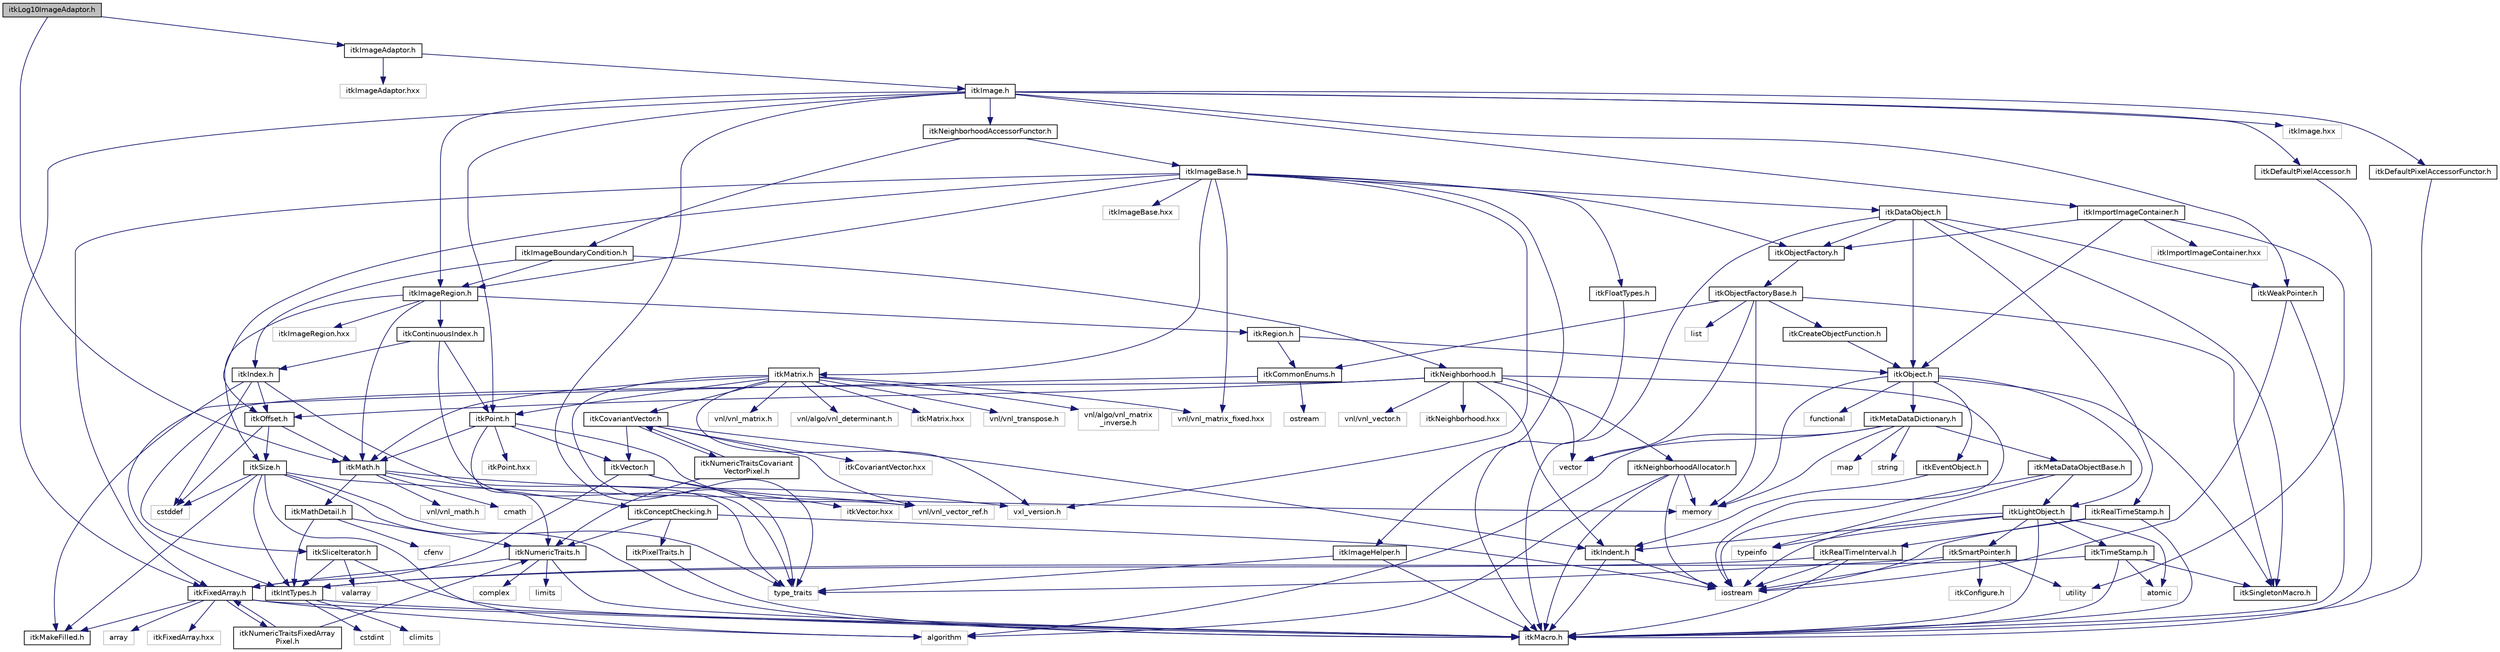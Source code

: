 digraph "itkLog10ImageAdaptor.h"
{
 // LATEX_PDF_SIZE
  edge [fontname="Helvetica",fontsize="10",labelfontname="Helvetica",labelfontsize="10"];
  node [fontname="Helvetica",fontsize="10",shape=record];
  Node1 [label="itkLog10ImageAdaptor.h",height=0.2,width=0.4,color="black", fillcolor="grey75", style="filled", fontcolor="black",tooltip=" "];
  Node1 -> Node2 [color="midnightblue",fontsize="10",style="solid",fontname="Helvetica"];
  Node2 [label="itkImageAdaptor.h",height=0.2,width=0.4,color="black", fillcolor="white", style="filled",URL="$itkImageAdaptor_8h.html",tooltip=" "];
  Node2 -> Node3 [color="midnightblue",fontsize="10",style="solid",fontname="Helvetica"];
  Node3 [label="itkImage.h",height=0.2,width=0.4,color="black", fillcolor="white", style="filled",URL="$itkImage_8h.html",tooltip=" "];
  Node3 -> Node4 [color="midnightblue",fontsize="10",style="solid",fontname="Helvetica"];
  Node4 [label="itkImageRegion.h",height=0.2,width=0.4,color="black", fillcolor="white", style="filled",URL="$itkImageRegion_8h.html",tooltip=" "];
  Node4 -> Node5 [color="midnightblue",fontsize="10",style="solid",fontname="Helvetica"];
  Node5 [label="itkRegion.h",height=0.2,width=0.4,color="black", fillcolor="white", style="filled",URL="$itkRegion_8h.html",tooltip=" "];
  Node5 -> Node6 [color="midnightblue",fontsize="10",style="solid",fontname="Helvetica"];
  Node6 [label="itkObject.h",height=0.2,width=0.4,color="black", fillcolor="white", style="filled",URL="$itkObject_8h.html",tooltip=" "];
  Node6 -> Node7 [color="midnightblue",fontsize="10",style="solid",fontname="Helvetica"];
  Node7 [label="itkLightObject.h",height=0.2,width=0.4,color="black", fillcolor="white", style="filled",URL="$itkLightObject_8h.html",tooltip=" "];
  Node7 -> Node8 [color="midnightblue",fontsize="10",style="solid",fontname="Helvetica"];
  Node8 [label="itkMacro.h",height=0.2,width=0.4,color="black", fillcolor="white", style="filled",URL="$itkMacro_8h.html",tooltip=" "];
  Node7 -> Node9 [color="midnightblue",fontsize="10",style="solid",fontname="Helvetica"];
  Node9 [label="itkSmartPointer.h",height=0.2,width=0.4,color="black", fillcolor="white", style="filled",URL="$itkSmartPointer_8h.html",tooltip=" "];
  Node9 -> Node10 [color="midnightblue",fontsize="10",style="solid",fontname="Helvetica"];
  Node10 [label="iostream",height=0.2,width=0.4,color="grey75", fillcolor="white", style="filled",tooltip=" "];
  Node9 -> Node11 [color="midnightblue",fontsize="10",style="solid",fontname="Helvetica"];
  Node11 [label="utility",height=0.2,width=0.4,color="grey75", fillcolor="white", style="filled",tooltip=" "];
  Node9 -> Node12 [color="midnightblue",fontsize="10",style="solid",fontname="Helvetica"];
  Node12 [label="type_traits",height=0.2,width=0.4,color="grey75", fillcolor="white", style="filled",tooltip=" "];
  Node9 -> Node13 [color="midnightblue",fontsize="10",style="solid",fontname="Helvetica"];
  Node13 [label="itkConfigure.h",height=0.2,width=0.4,color="grey75", fillcolor="white", style="filled",tooltip=" "];
  Node7 -> Node14 [color="midnightblue",fontsize="10",style="solid",fontname="Helvetica"];
  Node14 [label="itkTimeStamp.h",height=0.2,width=0.4,color="black", fillcolor="white", style="filled",URL="$itkTimeStamp_8h.html",tooltip=" "];
  Node14 -> Node8 [color="midnightblue",fontsize="10",style="solid",fontname="Helvetica"];
  Node14 -> Node15 [color="midnightblue",fontsize="10",style="solid",fontname="Helvetica"];
  Node15 [label="itkIntTypes.h",height=0.2,width=0.4,color="black", fillcolor="white", style="filled",URL="$itkIntTypes_8h.html",tooltip=" "];
  Node15 -> Node8 [color="midnightblue",fontsize="10",style="solid",fontname="Helvetica"];
  Node15 -> Node16 [color="midnightblue",fontsize="10",style="solid",fontname="Helvetica"];
  Node16 [label="cstdint",height=0.2,width=0.4,color="grey75", fillcolor="white", style="filled",tooltip=" "];
  Node15 -> Node17 [color="midnightblue",fontsize="10",style="solid",fontname="Helvetica"];
  Node17 [label="climits",height=0.2,width=0.4,color="grey75", fillcolor="white", style="filled",tooltip=" "];
  Node14 -> Node18 [color="midnightblue",fontsize="10",style="solid",fontname="Helvetica"];
  Node18 [label="atomic",height=0.2,width=0.4,color="grey75", fillcolor="white", style="filled",tooltip=" "];
  Node14 -> Node19 [color="midnightblue",fontsize="10",style="solid",fontname="Helvetica"];
  Node19 [label="itkSingletonMacro.h",height=0.2,width=0.4,color="black", fillcolor="white", style="filled",URL="$itkSingletonMacro_8h.html",tooltip=" "];
  Node7 -> Node20 [color="midnightblue",fontsize="10",style="solid",fontname="Helvetica"];
  Node20 [label="itkIndent.h",height=0.2,width=0.4,color="black", fillcolor="white", style="filled",URL="$itkIndent_8h.html",tooltip=" "];
  Node20 -> Node8 [color="midnightblue",fontsize="10",style="solid",fontname="Helvetica"];
  Node20 -> Node10 [color="midnightblue",fontsize="10",style="solid",fontname="Helvetica"];
  Node7 -> Node18 [color="midnightblue",fontsize="10",style="solid",fontname="Helvetica"];
  Node7 -> Node10 [color="midnightblue",fontsize="10",style="solid",fontname="Helvetica"];
  Node7 -> Node21 [color="midnightblue",fontsize="10",style="solid",fontname="Helvetica"];
  Node21 [label="typeinfo",height=0.2,width=0.4,color="grey75", fillcolor="white", style="filled",tooltip=" "];
  Node6 -> Node22 [color="midnightblue",fontsize="10",style="solid",fontname="Helvetica"];
  Node22 [label="itkEventObject.h",height=0.2,width=0.4,color="black", fillcolor="white", style="filled",URL="$itkEventObject_8h.html",tooltip=" "];
  Node22 -> Node20 [color="midnightblue",fontsize="10",style="solid",fontname="Helvetica"];
  Node6 -> Node23 [color="midnightblue",fontsize="10",style="solid",fontname="Helvetica"];
  Node23 [label="itkMetaDataDictionary.h",height=0.2,width=0.4,color="black", fillcolor="white", style="filled",URL="$itkMetaDataDictionary_8h.html",tooltip=" "];
  Node23 -> Node24 [color="midnightblue",fontsize="10",style="solid",fontname="Helvetica"];
  Node24 [label="itkMetaDataObjectBase.h",height=0.2,width=0.4,color="black", fillcolor="white", style="filled",URL="$itkMetaDataObjectBase_8h.html",tooltip=" "];
  Node24 -> Node7 [color="midnightblue",fontsize="10",style="solid",fontname="Helvetica"];
  Node24 -> Node21 [color="midnightblue",fontsize="10",style="solid",fontname="Helvetica"];
  Node24 -> Node10 [color="midnightblue",fontsize="10",style="solid",fontname="Helvetica"];
  Node23 -> Node25 [color="midnightblue",fontsize="10",style="solid",fontname="Helvetica"];
  Node25 [label="algorithm",height=0.2,width=0.4,color="grey75", fillcolor="white", style="filled",tooltip=" "];
  Node23 -> Node26 [color="midnightblue",fontsize="10",style="solid",fontname="Helvetica"];
  Node26 [label="vector",height=0.2,width=0.4,color="grey75", fillcolor="white", style="filled",tooltip=" "];
  Node23 -> Node27 [color="midnightblue",fontsize="10",style="solid",fontname="Helvetica"];
  Node27 [label="map",height=0.2,width=0.4,color="grey75", fillcolor="white", style="filled",tooltip=" "];
  Node23 -> Node28 [color="midnightblue",fontsize="10",style="solid",fontname="Helvetica"];
  Node28 [label="string",height=0.2,width=0.4,color="grey75", fillcolor="white", style="filled",tooltip=" "];
  Node23 -> Node29 [color="midnightblue",fontsize="10",style="solid",fontname="Helvetica"];
  Node29 [label="memory",height=0.2,width=0.4,color="grey75", fillcolor="white", style="filled",tooltip=" "];
  Node6 -> Node19 [color="midnightblue",fontsize="10",style="solid",fontname="Helvetica"];
  Node6 -> Node30 [color="midnightblue",fontsize="10",style="solid",fontname="Helvetica"];
  Node30 [label="functional",height=0.2,width=0.4,color="grey75", fillcolor="white", style="filled",tooltip=" "];
  Node6 -> Node29 [color="midnightblue",fontsize="10",style="solid",fontname="Helvetica"];
  Node5 -> Node31 [color="midnightblue",fontsize="10",style="solid",fontname="Helvetica"];
  Node31 [label="itkCommonEnums.h",height=0.2,width=0.4,color="black", fillcolor="white", style="filled",URL="$itkCommonEnums_8h.html",tooltip=" "];
  Node31 -> Node15 [color="midnightblue",fontsize="10",style="solid",fontname="Helvetica"];
  Node31 -> Node32 [color="midnightblue",fontsize="10",style="solid",fontname="Helvetica"];
  Node32 [label="ostream",height=0.2,width=0.4,color="grey75", fillcolor="white", style="filled",tooltip=" "];
  Node4 -> Node33 [color="midnightblue",fontsize="10",style="solid",fontname="Helvetica"];
  Node33 [label="itkSize.h",height=0.2,width=0.4,color="black", fillcolor="white", style="filled",URL="$itkSize_8h.html",tooltip=" "];
  Node33 -> Node15 [color="midnightblue",fontsize="10",style="solid",fontname="Helvetica"];
  Node33 -> Node8 [color="midnightblue",fontsize="10",style="solid",fontname="Helvetica"];
  Node33 -> Node34 [color="midnightblue",fontsize="10",style="solid",fontname="Helvetica"];
  Node34 [label="itkMakeFilled.h",height=0.2,width=0.4,color="black", fillcolor="white", style="filled",URL="$itkMakeFilled_8h.html",tooltip=" "];
  Node33 -> Node25 [color="midnightblue",fontsize="10",style="solid",fontname="Helvetica"];
  Node33 -> Node35 [color="midnightblue",fontsize="10",style="solid",fontname="Helvetica"];
  Node35 [label="cstddef",height=0.2,width=0.4,color="grey75", fillcolor="white", style="filled",tooltip=" "];
  Node33 -> Node12 [color="midnightblue",fontsize="10",style="solid",fontname="Helvetica"];
  Node33 -> Node29 [color="midnightblue",fontsize="10",style="solid",fontname="Helvetica"];
  Node4 -> Node36 [color="midnightblue",fontsize="10",style="solid",fontname="Helvetica"];
  Node36 [label="itkContinuousIndex.h",height=0.2,width=0.4,color="black", fillcolor="white", style="filled",URL="$itkContinuousIndex_8h.html",tooltip=" "];
  Node36 -> Node37 [color="midnightblue",fontsize="10",style="solid",fontname="Helvetica"];
  Node37 [label="itkPoint.h",height=0.2,width=0.4,color="black", fillcolor="white", style="filled",URL="$itkPoint_8h.html",tooltip=" "];
  Node37 -> Node38 [color="midnightblue",fontsize="10",style="solid",fontname="Helvetica"];
  Node38 [label="itkNumericTraits.h",height=0.2,width=0.4,color="black", fillcolor="white", style="filled",URL="$itkNumericTraits_8h.html",tooltip=" "];
  Node38 -> Node8 [color="midnightblue",fontsize="10",style="solid",fontname="Helvetica"];
  Node38 -> Node39 [color="midnightblue",fontsize="10",style="solid",fontname="Helvetica"];
  Node39 [label="limits",height=0.2,width=0.4,color="grey75", fillcolor="white", style="filled",tooltip=" "];
  Node38 -> Node40 [color="midnightblue",fontsize="10",style="solid",fontname="Helvetica"];
  Node40 [label="complex",height=0.2,width=0.4,color="grey75", fillcolor="white", style="filled",tooltip=" "];
  Node38 -> Node41 [color="midnightblue",fontsize="10",style="solid",fontname="Helvetica"];
  Node41 [label="itkFixedArray.h",height=0.2,width=0.4,color="black", fillcolor="white", style="filled",URL="$itkFixedArray_8h.html",tooltip=" "];
  Node41 -> Node8 [color="midnightblue",fontsize="10",style="solid",fontname="Helvetica"];
  Node41 -> Node34 [color="midnightblue",fontsize="10",style="solid",fontname="Helvetica"];
  Node41 -> Node25 [color="midnightblue",fontsize="10",style="solid",fontname="Helvetica"];
  Node41 -> Node42 [color="midnightblue",fontsize="10",style="solid",fontname="Helvetica"];
  Node42 [label="array",height=0.2,width=0.4,color="grey75", fillcolor="white", style="filled",tooltip=" "];
  Node41 -> Node43 [color="midnightblue",fontsize="10",style="solid",fontname="Helvetica"];
  Node43 [label="itkFixedArray.hxx",height=0.2,width=0.4,color="grey75", fillcolor="white", style="filled",tooltip=" "];
  Node41 -> Node44 [color="midnightblue",fontsize="10",style="solid",fontname="Helvetica"];
  Node44 [label="itkNumericTraitsFixedArray\lPixel.h",height=0.2,width=0.4,color="black", fillcolor="white", style="filled",URL="$itkNumericTraitsFixedArrayPixel_8h.html",tooltip=" "];
  Node44 -> Node38 [color="midnightblue",fontsize="10",style="solid",fontname="Helvetica"];
  Node44 -> Node41 [color="midnightblue",fontsize="10",style="solid",fontname="Helvetica"];
  Node37 -> Node45 [color="midnightblue",fontsize="10",style="solid",fontname="Helvetica"];
  Node45 [label="itkVector.h",height=0.2,width=0.4,color="black", fillcolor="white", style="filled",URL="$itkVector_8h.html",tooltip=" "];
  Node45 -> Node41 [color="midnightblue",fontsize="10",style="solid",fontname="Helvetica"];
  Node45 -> Node46 [color="midnightblue",fontsize="10",style="solid",fontname="Helvetica"];
  Node46 [label="vnl/vnl_vector_ref.h",height=0.2,width=0.4,color="grey75", fillcolor="white", style="filled",tooltip=" "];
  Node45 -> Node47 [color="midnightblue",fontsize="10",style="solid",fontname="Helvetica"];
  Node47 [label="itkVector.hxx",height=0.2,width=0.4,color="grey75", fillcolor="white", style="filled",tooltip=" "];
  Node37 -> Node46 [color="midnightblue",fontsize="10",style="solid",fontname="Helvetica"];
  Node37 -> Node48 [color="midnightblue",fontsize="10",style="solid",fontname="Helvetica"];
  Node48 [label="itkMath.h",height=0.2,width=0.4,color="black", fillcolor="white", style="filled",URL="$itkMath_8h.html",tooltip=" "];
  Node48 -> Node49 [color="midnightblue",fontsize="10",style="solid",fontname="Helvetica"];
  Node49 [label="cmath",height=0.2,width=0.4,color="grey75", fillcolor="white", style="filled",tooltip=" "];
  Node48 -> Node50 [color="midnightblue",fontsize="10",style="solid",fontname="Helvetica"];
  Node50 [label="itkMathDetail.h",height=0.2,width=0.4,color="black", fillcolor="white", style="filled",URL="$itkMathDetail_8h.html",tooltip=" "];
  Node50 -> Node15 [color="midnightblue",fontsize="10",style="solid",fontname="Helvetica"];
  Node50 -> Node38 [color="midnightblue",fontsize="10",style="solid",fontname="Helvetica"];
  Node50 -> Node51 [color="midnightblue",fontsize="10",style="solid",fontname="Helvetica"];
  Node51 [label="cfenv",height=0.2,width=0.4,color="grey75", fillcolor="white", style="filled",tooltip=" "];
  Node48 -> Node52 [color="midnightblue",fontsize="10",style="solid",fontname="Helvetica"];
  Node52 [label="itkConceptChecking.h",height=0.2,width=0.4,color="black", fillcolor="white", style="filled",URL="$itkConceptChecking_8h.html",tooltip=" "];
  Node52 -> Node53 [color="midnightblue",fontsize="10",style="solid",fontname="Helvetica"];
  Node53 [label="itkPixelTraits.h",height=0.2,width=0.4,color="black", fillcolor="white", style="filled",URL="$itkPixelTraits_8h.html",tooltip=" "];
  Node53 -> Node8 [color="midnightblue",fontsize="10",style="solid",fontname="Helvetica"];
  Node52 -> Node38 [color="midnightblue",fontsize="10",style="solid",fontname="Helvetica"];
  Node52 -> Node10 [color="midnightblue",fontsize="10",style="solid",fontname="Helvetica"];
  Node48 -> Node54 [color="midnightblue",fontsize="10",style="solid",fontname="Helvetica"];
  Node54 [label="vnl/vnl_math.h",height=0.2,width=0.4,color="grey75", fillcolor="white", style="filled",tooltip=" "];
  Node48 -> Node55 [color="midnightblue",fontsize="10",style="solid",fontname="Helvetica"];
  Node55 [label="vxl_version.h",height=0.2,width=0.4,color="grey75", fillcolor="white", style="filled",tooltip=" "];
  Node37 -> Node56 [color="midnightblue",fontsize="10",style="solid",fontname="Helvetica"];
  Node56 [label="itkPoint.hxx",height=0.2,width=0.4,color="grey75", fillcolor="white", style="filled",tooltip=" "];
  Node36 -> Node57 [color="midnightblue",fontsize="10",style="solid",fontname="Helvetica"];
  Node57 [label="itkIndex.h",height=0.2,width=0.4,color="black", fillcolor="white", style="filled",URL="$itkIndex_8h.html",tooltip=" "];
  Node57 -> Node34 [color="midnightblue",fontsize="10",style="solid",fontname="Helvetica"];
  Node57 -> Node58 [color="midnightblue",fontsize="10",style="solid",fontname="Helvetica"];
  Node58 [label="itkOffset.h",height=0.2,width=0.4,color="black", fillcolor="white", style="filled",URL="$itkOffset_8h.html",tooltip=" "];
  Node58 -> Node33 [color="midnightblue",fontsize="10",style="solid",fontname="Helvetica"];
  Node58 -> Node48 [color="midnightblue",fontsize="10",style="solid",fontname="Helvetica"];
  Node58 -> Node35 [color="midnightblue",fontsize="10",style="solid",fontname="Helvetica"];
  Node57 -> Node35 [color="midnightblue",fontsize="10",style="solid",fontname="Helvetica"];
  Node57 -> Node12 [color="midnightblue",fontsize="10",style="solid",fontname="Helvetica"];
  Node36 -> Node12 [color="midnightblue",fontsize="10",style="solid",fontname="Helvetica"];
  Node4 -> Node48 [color="midnightblue",fontsize="10",style="solid",fontname="Helvetica"];
  Node4 -> Node59 [color="midnightblue",fontsize="10",style="solid",fontname="Helvetica"];
  Node59 [label="itkImageRegion.hxx",height=0.2,width=0.4,color="grey75", fillcolor="white", style="filled",tooltip=" "];
  Node3 -> Node60 [color="midnightblue",fontsize="10",style="solid",fontname="Helvetica"];
  Node60 [label="itkImportImageContainer.h",height=0.2,width=0.4,color="black", fillcolor="white", style="filled",URL="$itkImportImageContainer_8h.html",tooltip=" "];
  Node60 -> Node6 [color="midnightblue",fontsize="10",style="solid",fontname="Helvetica"];
  Node60 -> Node61 [color="midnightblue",fontsize="10",style="solid",fontname="Helvetica"];
  Node61 [label="itkObjectFactory.h",height=0.2,width=0.4,color="black", fillcolor="white", style="filled",URL="$itkObjectFactory_8h.html",tooltip=" "];
  Node61 -> Node62 [color="midnightblue",fontsize="10",style="solid",fontname="Helvetica"];
  Node62 [label="itkObjectFactoryBase.h",height=0.2,width=0.4,color="black", fillcolor="white", style="filled",URL="$itkObjectFactoryBase_8h.html",tooltip=" "];
  Node62 -> Node63 [color="midnightblue",fontsize="10",style="solid",fontname="Helvetica"];
  Node63 [label="itkCreateObjectFunction.h",height=0.2,width=0.4,color="black", fillcolor="white", style="filled",URL="$itkCreateObjectFunction_8h.html",tooltip=" "];
  Node63 -> Node6 [color="midnightblue",fontsize="10",style="solid",fontname="Helvetica"];
  Node62 -> Node19 [color="midnightblue",fontsize="10",style="solid",fontname="Helvetica"];
  Node62 -> Node31 [color="midnightblue",fontsize="10",style="solid",fontname="Helvetica"];
  Node62 -> Node64 [color="midnightblue",fontsize="10",style="solid",fontname="Helvetica"];
  Node64 [label="list",height=0.2,width=0.4,color="grey75", fillcolor="white", style="filled",tooltip=" "];
  Node62 -> Node29 [color="midnightblue",fontsize="10",style="solid",fontname="Helvetica"];
  Node62 -> Node26 [color="midnightblue",fontsize="10",style="solid",fontname="Helvetica"];
  Node60 -> Node11 [color="midnightblue",fontsize="10",style="solid",fontname="Helvetica"];
  Node60 -> Node65 [color="midnightblue",fontsize="10",style="solid",fontname="Helvetica"];
  Node65 [label="itkImportImageContainer.hxx",height=0.2,width=0.4,color="grey75", fillcolor="white", style="filled",tooltip=" "];
  Node3 -> Node66 [color="midnightblue",fontsize="10",style="solid",fontname="Helvetica"];
  Node66 [label="itkDefaultPixelAccessor.h",height=0.2,width=0.4,color="black", fillcolor="white", style="filled",URL="$itkDefaultPixelAccessor_8h.html",tooltip=" "];
  Node66 -> Node8 [color="midnightblue",fontsize="10",style="solid",fontname="Helvetica"];
  Node3 -> Node67 [color="midnightblue",fontsize="10",style="solid",fontname="Helvetica"];
  Node67 [label="itkDefaultPixelAccessorFunctor.h",height=0.2,width=0.4,color="black", fillcolor="white", style="filled",URL="$itkDefaultPixelAccessorFunctor_8h.html",tooltip=" "];
  Node67 -> Node8 [color="midnightblue",fontsize="10",style="solid",fontname="Helvetica"];
  Node3 -> Node37 [color="midnightblue",fontsize="10",style="solid",fontname="Helvetica"];
  Node3 -> Node41 [color="midnightblue",fontsize="10",style="solid",fontname="Helvetica"];
  Node3 -> Node68 [color="midnightblue",fontsize="10",style="solid",fontname="Helvetica"];
  Node68 [label="itkWeakPointer.h",height=0.2,width=0.4,color="black", fillcolor="white", style="filled",URL="$itkWeakPointer_8h.html",tooltip=" "];
  Node68 -> Node8 [color="midnightblue",fontsize="10",style="solid",fontname="Helvetica"];
  Node68 -> Node10 [color="midnightblue",fontsize="10",style="solid",fontname="Helvetica"];
  Node3 -> Node69 [color="midnightblue",fontsize="10",style="solid",fontname="Helvetica"];
  Node69 [label="itkNeighborhoodAccessorFunctor.h",height=0.2,width=0.4,color="black", fillcolor="white", style="filled",URL="$itkNeighborhoodAccessorFunctor_8h.html",tooltip=" "];
  Node69 -> Node70 [color="midnightblue",fontsize="10",style="solid",fontname="Helvetica"];
  Node70 [label="itkImageBoundaryCondition.h",height=0.2,width=0.4,color="black", fillcolor="white", style="filled",URL="$itkImageBoundaryCondition_8h.html",tooltip=" "];
  Node70 -> Node57 [color="midnightblue",fontsize="10",style="solid",fontname="Helvetica"];
  Node70 -> Node71 [color="midnightblue",fontsize="10",style="solid",fontname="Helvetica"];
  Node71 [label="itkNeighborhood.h",height=0.2,width=0.4,color="black", fillcolor="white", style="filled",URL="$itkNeighborhood_8h.html",tooltip=" "];
  Node71 -> Node10 [color="midnightblue",fontsize="10",style="solid",fontname="Helvetica"];
  Node71 -> Node72 [color="midnightblue",fontsize="10",style="solid",fontname="Helvetica"];
  Node72 [label="itkNeighborhoodAllocator.h",height=0.2,width=0.4,color="black", fillcolor="white", style="filled",URL="$itkNeighborhoodAllocator_8h.html",tooltip=" "];
  Node72 -> Node25 [color="midnightblue",fontsize="10",style="solid",fontname="Helvetica"];
  Node72 -> Node10 [color="midnightblue",fontsize="10",style="solid",fontname="Helvetica"];
  Node72 -> Node29 [color="midnightblue",fontsize="10",style="solid",fontname="Helvetica"];
  Node72 -> Node8 [color="midnightblue",fontsize="10",style="solid",fontname="Helvetica"];
  Node71 -> Node20 [color="midnightblue",fontsize="10",style="solid",fontname="Helvetica"];
  Node71 -> Node73 [color="midnightblue",fontsize="10",style="solid",fontname="Helvetica"];
  Node73 [label="itkSliceIterator.h",height=0.2,width=0.4,color="black", fillcolor="white", style="filled",URL="$itkSliceIterator_8h.html",tooltip=" "];
  Node73 -> Node8 [color="midnightblue",fontsize="10",style="solid",fontname="Helvetica"];
  Node73 -> Node15 [color="midnightblue",fontsize="10",style="solid",fontname="Helvetica"];
  Node73 -> Node74 [color="midnightblue",fontsize="10",style="solid",fontname="Helvetica"];
  Node74 [label="valarray",height=0.2,width=0.4,color="grey75", fillcolor="white", style="filled",tooltip=" "];
  Node71 -> Node75 [color="midnightblue",fontsize="10",style="solid",fontname="Helvetica"];
  Node75 [label="vnl/vnl_vector.h",height=0.2,width=0.4,color="grey75", fillcolor="white", style="filled",tooltip=" "];
  Node71 -> Node58 [color="midnightblue",fontsize="10",style="solid",fontname="Helvetica"];
  Node71 -> Node26 [color="midnightblue",fontsize="10",style="solid",fontname="Helvetica"];
  Node71 -> Node76 [color="midnightblue",fontsize="10",style="solid",fontname="Helvetica"];
  Node76 [label="itkNeighborhood.hxx",height=0.2,width=0.4,color="grey75", fillcolor="white", style="filled",tooltip=" "];
  Node70 -> Node4 [color="midnightblue",fontsize="10",style="solid",fontname="Helvetica"];
  Node69 -> Node77 [color="midnightblue",fontsize="10",style="solid",fontname="Helvetica"];
  Node77 [label="itkImageBase.h",height=0.2,width=0.4,color="black", fillcolor="white", style="filled",URL="$itkImageBase_8h.html",tooltip=" "];
  Node77 -> Node78 [color="midnightblue",fontsize="10",style="solid",fontname="Helvetica"];
  Node78 [label="itkDataObject.h",height=0.2,width=0.4,color="black", fillcolor="white", style="filled",URL="$itkDataObject_8h.html",tooltip=" "];
  Node78 -> Node6 [color="midnightblue",fontsize="10",style="solid",fontname="Helvetica"];
  Node78 -> Node8 [color="midnightblue",fontsize="10",style="solid",fontname="Helvetica"];
  Node78 -> Node19 [color="midnightblue",fontsize="10",style="solid",fontname="Helvetica"];
  Node78 -> Node68 [color="midnightblue",fontsize="10",style="solid",fontname="Helvetica"];
  Node78 -> Node79 [color="midnightblue",fontsize="10",style="solid",fontname="Helvetica"];
  Node79 [label="itkRealTimeStamp.h",height=0.2,width=0.4,color="black", fillcolor="white", style="filled",URL="$itkRealTimeStamp_8h.html",tooltip=" "];
  Node79 -> Node80 [color="midnightblue",fontsize="10",style="solid",fontname="Helvetica"];
  Node80 [label="itkRealTimeInterval.h",height=0.2,width=0.4,color="black", fillcolor="white", style="filled",URL="$itkRealTimeInterval_8h.html",tooltip=" "];
  Node80 -> Node15 [color="midnightblue",fontsize="10",style="solid",fontname="Helvetica"];
  Node80 -> Node8 [color="midnightblue",fontsize="10",style="solid",fontname="Helvetica"];
  Node80 -> Node10 [color="midnightblue",fontsize="10",style="solid",fontname="Helvetica"];
  Node79 -> Node8 [color="midnightblue",fontsize="10",style="solid",fontname="Helvetica"];
  Node79 -> Node10 [color="midnightblue",fontsize="10",style="solid",fontname="Helvetica"];
  Node78 -> Node61 [color="midnightblue",fontsize="10",style="solid",fontname="Helvetica"];
  Node77 -> Node4 [color="midnightblue",fontsize="10",style="solid",fontname="Helvetica"];
  Node77 -> Node81 [color="midnightblue",fontsize="10",style="solid",fontname="Helvetica"];
  Node81 [label="itkMatrix.h",height=0.2,width=0.4,color="black", fillcolor="white", style="filled",URL="$itkMatrix_8h.html",tooltip=" "];
  Node81 -> Node37 [color="midnightblue",fontsize="10",style="solid",fontname="Helvetica"];
  Node81 -> Node82 [color="midnightblue",fontsize="10",style="solid",fontname="Helvetica"];
  Node82 [label="itkCovariantVector.h",height=0.2,width=0.4,color="black", fillcolor="white", style="filled",URL="$itkCovariantVector_8h.html",tooltip=" "];
  Node82 -> Node20 [color="midnightblue",fontsize="10",style="solid",fontname="Helvetica"];
  Node82 -> Node45 [color="midnightblue",fontsize="10",style="solid",fontname="Helvetica"];
  Node82 -> Node46 [color="midnightblue",fontsize="10",style="solid",fontname="Helvetica"];
  Node82 -> Node83 [color="midnightblue",fontsize="10",style="solid",fontname="Helvetica"];
  Node83 [label="itkNumericTraitsCovariant\lVectorPixel.h",height=0.2,width=0.4,color="black", fillcolor="white", style="filled",URL="$itkNumericTraitsCovariantVectorPixel_8h.html",tooltip=" "];
  Node83 -> Node38 [color="midnightblue",fontsize="10",style="solid",fontname="Helvetica"];
  Node83 -> Node82 [color="midnightblue",fontsize="10",style="solid",fontname="Helvetica"];
  Node82 -> Node84 [color="midnightblue",fontsize="10",style="solid",fontname="Helvetica"];
  Node84 [label="itkCovariantVector.hxx",height=0.2,width=0.4,color="grey75", fillcolor="white", style="filled",tooltip=" "];
  Node81 -> Node55 [color="midnightblue",fontsize="10",style="solid",fontname="Helvetica"];
  Node81 -> Node85 [color="midnightblue",fontsize="10",style="solid",fontname="Helvetica"];
  Node85 [label="vnl/vnl_matrix_fixed.hxx",height=0.2,width=0.4,color="grey75", fillcolor="white", style="filled",tooltip=" "];
  Node81 -> Node86 [color="midnightblue",fontsize="10",style="solid",fontname="Helvetica"];
  Node86 [label="vnl/vnl_transpose.h",height=0.2,width=0.4,color="grey75", fillcolor="white", style="filled",tooltip=" "];
  Node81 -> Node87 [color="midnightblue",fontsize="10",style="solid",fontname="Helvetica"];
  Node87 [label="vnl/algo/vnl_matrix\l_inverse.h",height=0.2,width=0.4,color="grey75", fillcolor="white", style="filled",tooltip=" "];
  Node81 -> Node88 [color="midnightblue",fontsize="10",style="solid",fontname="Helvetica"];
  Node88 [label="vnl/vnl_matrix.h",height=0.2,width=0.4,color="grey75", fillcolor="white", style="filled",tooltip=" "];
  Node81 -> Node89 [color="midnightblue",fontsize="10",style="solid",fontname="Helvetica"];
  Node89 [label="vnl/algo/vnl_determinant.h",height=0.2,width=0.4,color="grey75", fillcolor="white", style="filled",tooltip=" "];
  Node81 -> Node48 [color="midnightblue",fontsize="10",style="solid",fontname="Helvetica"];
  Node81 -> Node12 [color="midnightblue",fontsize="10",style="solid",fontname="Helvetica"];
  Node81 -> Node90 [color="midnightblue",fontsize="10",style="solid",fontname="Helvetica"];
  Node90 [label="itkMatrix.hxx",height=0.2,width=0.4,color="grey75", fillcolor="white", style="filled",tooltip=" "];
  Node77 -> Node61 [color="midnightblue",fontsize="10",style="solid",fontname="Helvetica"];
  Node77 -> Node58 [color="midnightblue",fontsize="10",style="solid",fontname="Helvetica"];
  Node77 -> Node41 [color="midnightblue",fontsize="10",style="solid",fontname="Helvetica"];
  Node77 -> Node91 [color="midnightblue",fontsize="10",style="solid",fontname="Helvetica"];
  Node91 [label="itkImageHelper.h",height=0.2,width=0.4,color="black", fillcolor="white", style="filled",URL="$itkImageHelper_8h.html",tooltip=" "];
  Node91 -> Node8 [color="midnightblue",fontsize="10",style="solid",fontname="Helvetica"];
  Node91 -> Node12 [color="midnightblue",fontsize="10",style="solid",fontname="Helvetica"];
  Node77 -> Node92 [color="midnightblue",fontsize="10",style="solid",fontname="Helvetica"];
  Node92 [label="itkFloatTypes.h",height=0.2,width=0.4,color="black", fillcolor="white", style="filled",URL="$itkFloatTypes_8h.html",tooltip=" "];
  Node92 -> Node8 [color="midnightblue",fontsize="10",style="solid",fontname="Helvetica"];
  Node77 -> Node55 [color="midnightblue",fontsize="10",style="solid",fontname="Helvetica"];
  Node77 -> Node85 [color="midnightblue",fontsize="10",style="solid",fontname="Helvetica"];
  Node77 -> Node93 [color="midnightblue",fontsize="10",style="solid",fontname="Helvetica"];
  Node93 [label="itkImageBase.hxx",height=0.2,width=0.4,color="grey75", fillcolor="white", style="filled",tooltip=" "];
  Node3 -> Node12 [color="midnightblue",fontsize="10",style="solid",fontname="Helvetica"];
  Node3 -> Node94 [color="midnightblue",fontsize="10",style="solid",fontname="Helvetica"];
  Node94 [label="itkImage.hxx",height=0.2,width=0.4,color="grey75", fillcolor="white", style="filled",tooltip=" "];
  Node2 -> Node95 [color="midnightblue",fontsize="10",style="solid",fontname="Helvetica"];
  Node95 [label="itkImageAdaptor.hxx",height=0.2,width=0.4,color="grey75", fillcolor="white", style="filled",tooltip=" "];
  Node1 -> Node48 [color="midnightblue",fontsize="10",style="solid",fontname="Helvetica"];
}
